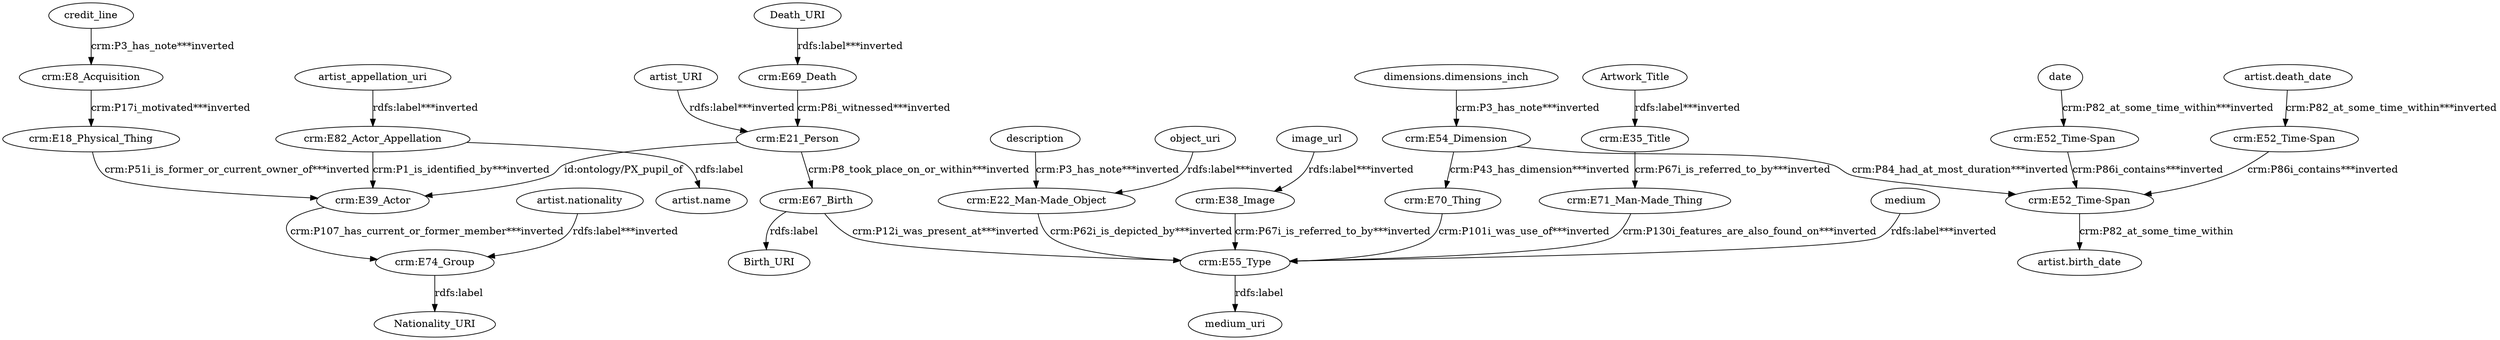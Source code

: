 digraph {
  Artwork_Title [type=attribute_name,label=Artwork_Title]
  "crm:E35_Title1" [type=class_uri,label="crm:E35_Title"]
  Death_URI [type=attribute_name,label=Death_URI]
  "crm:E69_Death1" [type=class_uri,label="crm:E69_Death"]
  "artist.death_date" [type=attribute_name,label="artist.death_date"]
  "crm:E52_Time-Span2" [type=class_uri,label="crm:E52_Time-Span"]
  "artist.nationality" [type=attribute_name,label="artist.nationality"]
  "crm:E74_Group1" [type=class_uri,label="crm:E74_Group"]
  artist_URI [type=attribute_name,label=artist_URI]
  "crm:E21_Person1" [type=class_uri,label="crm:E21_Person"]
  artist_appellation_uri [type=attribute_name,label=artist_appellation_uri]
  "crm:E82_Actor_Appellation1" [type=class_uri,label="crm:E82_Actor_Appellation"]
  credit_line [type=attribute_name,label=credit_line]
  "crm:E8_Acquisition1" [type=class_uri,label="crm:E8_Acquisition"]
  "crm:E18_Physical_Thing" [type=class_uri,label="crm:E18_Physical_Thing"]
  "crm:E39_Actor" [type=class_uri,label="crm:E39_Actor"]
  "crm:E67_Birth1" [type=class_uri,label="crm:E67_Birth"]
  "crm:E22_Man-Made_Object1" [type=class_uri,label="crm:E22_Man-Made_Object"]
  "crm:E55_Type1" [type=class_uri,label="crm:E55_Type"]
  "crm:E71_Man-Made_Thing" [type=class_uri,label="crm:E71_Man-Made_Thing"]
  "crm:E38_Image1" [type=class_uri,label="crm:E38_Image"]
  "crm:E52_Time-Span1" [type=class_uri,label="crm:E52_Time-Span"]
  "artist.birth_date" [type=attribute_name,label="artist.birth_date"]
  "crm:E52_Time-Span3" [type=class_uri,label="crm:E52_Time-Span"]
  "crm:E54_Dimension1" [type=class_uri,label="crm:E54_Dimension"]
  "crm:E70_Thing" [type=class_uri,label="crm:E70_Thing"]
  medium_uri [type=attribute_name,label=medium_uri]
  Birth_URI [type=attribute_name,label=Birth_URI]
  Nationality_URI [type=attribute_name,label=Nationality_URI]
  "artist.name" [type=attribute_name,label="artist.name"]
  date [type=attribute_name,label=date]
  description [type=attribute_name,label=description]
  "dimensions.dimensions_inch" [type=attribute_name,label="dimensions.dimensions_inch"]
  image_url [type=attribute_name,label=image_url]
  medium [type=attribute_name,label=medium]
  object_uri [type=attribute_name,label=object_uri]
  Artwork_Title -> "crm:E35_Title1" [type=st_property_uri,label="rdfs:label***inverted",weight=1]
  Death_URI -> "crm:E69_Death1" [type=st_property_uri,label="rdfs:label***inverted",weight=1]
  "artist.death_date" -> "crm:E52_Time-Span2" [type=st_property_uri,label="crm:P82_at_some_time_within***inverted",weight=1]
  "artist.nationality" -> "crm:E74_Group1" [type=st_property_uri,label="rdfs:label***inverted",weight=1]
  artist_URI -> "crm:E21_Person1" [type=st_property_uri,label="rdfs:label***inverted",weight=1]
  artist_appellation_uri -> "crm:E82_Actor_Appellation1" [type=st_property_uri,label="rdfs:label***inverted",weight=1]
  credit_line -> "crm:E8_Acquisition1" [type=st_property_uri,label="crm:P3_has_note***inverted",weight=1]
  "crm:E18_Physical_Thing" -> "crm:E39_Actor" [type=direct_property_uri,label="crm:P51i_is_former_or_current_owner_of***inverted",weight=1]
  "crm:E21_Person1" -> "crm:E39_Actor" [label="id:ontology/PX_pupil_of",type=direct_property_uri,weight=1]
  "crm:E21_Person1" -> "crm:E67_Birth1" [type=inherited,label="crm:P8_took_place_on_or_within***inverted",weight=4]
  "crm:E22_Man-Made_Object1" -> "crm:E55_Type1" [type=inherited,label="crm:P62i_is_depicted_by***inverted",weight=4]
  "crm:E35_Title1" -> "crm:E71_Man-Made_Thing" [type=inherited,label="crm:P67i_is_referred_to_by***inverted",weight=4]
  "crm:E38_Image1" -> "crm:E55_Type1" [type=inherited,label="crm:P67i_is_referred_to_by***inverted",weight=4]
  "crm:E39_Actor" -> "crm:E74_Group1" [type=direct_property_uri,label="crm:P107_has_current_or_former_member***inverted",weight=1]
  "crm:E52_Time-Span1" -> "artist.birth_date" [label="crm:P82_at_some_time_within",type=st_property_uri]
  "crm:E52_Time-Span2" -> "crm:E52_Time-Span1" [type=direct_property_uri,label="crm:P86i_contains***inverted",weight=1]
  "crm:E52_Time-Span3" -> "crm:E52_Time-Span1" [type=direct_property_uri,label="crm:P86i_contains***inverted",weight=1]
  "crm:E54_Dimension1" -> "crm:E52_Time-Span1" [type=direct_property_uri,label="crm:P84_had_at_most_duration***inverted",weight=1]
  "crm:E54_Dimension1" -> "crm:E70_Thing" [type=direct_property_uri,label="crm:P43_has_dimension***inverted",weight=1]
  "crm:E55_Type1" -> medium_uri [label="rdfs:label",type=st_property_uri]
  "crm:E67_Birth1" -> Birth_URI [label="rdfs:label",type=st_property_uri]
  "crm:E67_Birth1" -> "crm:E55_Type1" [type=inherited,label="crm:P12i_was_present_at***inverted",weight=4]
  "crm:E69_Death1" -> "crm:E21_Person1" [type=inherited,label="crm:P8i_witnessed***inverted",weight=4]
  "crm:E70_Thing" -> "crm:E55_Type1" [type=direct_property_uri,label="crm:P101i_was_use_of***inverted",weight=1]
  "crm:E71_Man-Made_Thing" -> "crm:E55_Type1" [type=inherited,label="crm:P130i_features_are_also_found_on***inverted",weight=4]
  "crm:E74_Group1" -> Nationality_URI [label="rdfs:label",type=st_property_uri]
  "crm:E82_Actor_Appellation1" -> "artist.name" [label="rdfs:label",type=st_property_uri]
  "crm:E82_Actor_Appellation1" -> "crm:E39_Actor" [type=inherited,label="crm:P1_is_identified_by***inverted",weight=4]
  "crm:E8_Acquisition1" -> "crm:E18_Physical_Thing" [type=inherited,label="crm:P17i_motivated***inverted",weight=4]
  date -> "crm:E52_Time-Span3" [type=st_property_uri,label="crm:P82_at_some_time_within***inverted",weight=1]
  description -> "crm:E22_Man-Made_Object1" [type=st_property_uri,label="crm:P3_has_note***inverted",weight=1]
  "dimensions.dimensions_inch" -> "crm:E54_Dimension1" [type=st_property_uri,label="crm:P3_has_note***inverted",weight=1]
  image_url -> "crm:E38_Image1" [type=st_property_uri,label="rdfs:label***inverted",weight=1]
  medium -> "crm:E55_Type1" [type=st_property_uri,label="rdfs:label***inverted",weight=1]
  object_uri -> "crm:E22_Man-Made_Object1" [type=st_property_uri,label="rdfs:label***inverted",weight=1]
}
